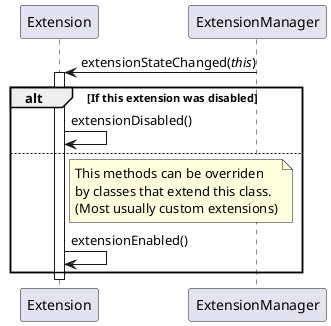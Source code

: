 @startuml

participant "Extension" as ext
participant "ExtensionManager" as Manager

Manager -> ext : extensionStateChanged(<i>this</i>)
activate ext
alt If this extension was disabled
ext -> ext : extensionDisabled()
else
note right of ext
This methods can be overriden
by classes that extend this class.
(Most usually custom extensions)
end note
ext -> ext : extensionEnabled()
end
deactivate ext

@enduml